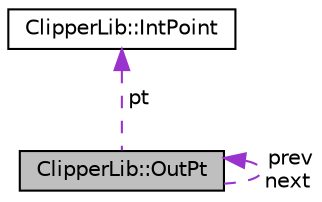 digraph "ClipperLib::OutPt"
{
  edge [fontname="Helvetica",fontsize="10",labelfontname="Helvetica",labelfontsize="10"];
  node [fontname="Helvetica",fontsize="10",shape=record];
  Node1 [label="ClipperLib::OutPt",height=0.2,width=0.4,color="black", fillcolor="grey75", style="filled", fontcolor="black"];
  Node1 -> Node1 [dir="back",color="darkorchid3",fontsize="10",style="dashed",label=" prev\nnext" ,fontname="Helvetica"];
  Node2 -> Node1 [dir="back",color="darkorchid3",fontsize="10",style="dashed",label=" pt" ,fontname="Helvetica"];
  Node2 [label="ClipperLib::IntPoint",height=0.2,width=0.4,color="black", fillcolor="white", style="filled",URL="$struct_clipper_lib_1_1_int_point.html"];
}
